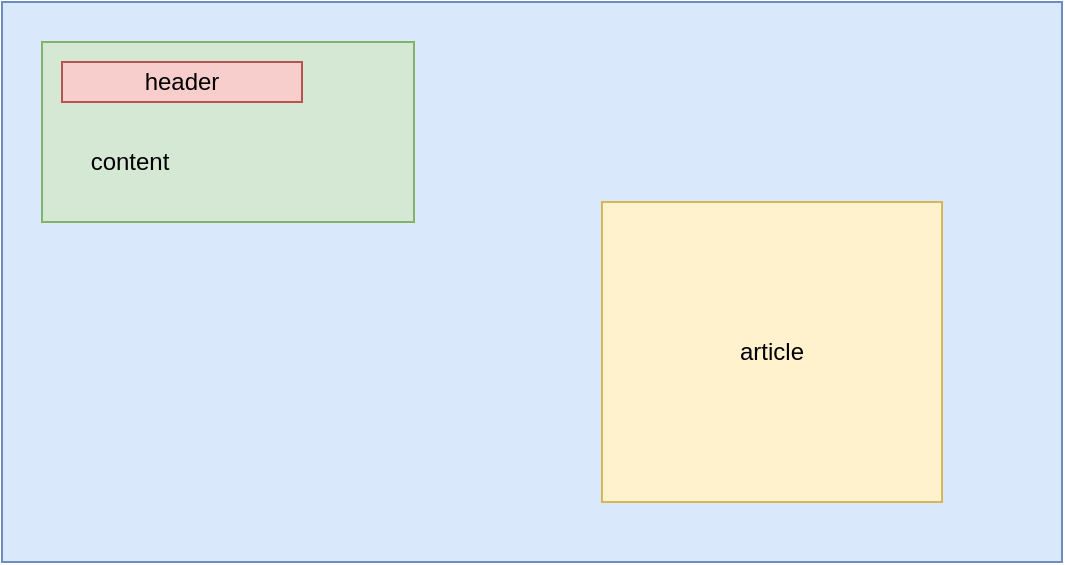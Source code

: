<mxfile version="14.0.1" type="device"><diagram id="9DXFV32WuDWCFUFI6KPN" name="Page-1"><mxGraphModel dx="744" dy="418" grid="1" gridSize="10" guides="1" tooltips="1" connect="1" arrows="1" fold="1" page="1" pageScale="1" pageWidth="827" pageHeight="1169" math="0" shadow="0"><root><mxCell id="0"/><mxCell id="1" parent="0"/><mxCell id="3ykJZRyxbHxBwk63Xq7x-2" value="" style="rounded=0;whiteSpace=wrap;html=1;fillColor=#dae8fc;strokeColor=#6c8ebf;" vertex="1" parent="1"><mxGeometry x="230" y="60" width="530" height="280" as="geometry"/></mxCell><mxCell id="3ykJZRyxbHxBwk63Xq7x-6" value="&lt;br&gt;&lt;br&gt;&lt;div style=&quot;text-align: left&quot;&gt;&lt;br&gt;&lt;/div&gt;" style="rounded=0;whiteSpace=wrap;html=1;fillColor=#d5e8d4;strokeColor=#82b366;" vertex="1" parent="1"><mxGeometry x="250" y="80" width="186" height="90" as="geometry"/></mxCell><mxCell id="3ykJZRyxbHxBwk63Xq7x-7" value="header" style="rounded=0;whiteSpace=wrap;html=1;fillColor=#f8cecc;strokeColor=#b85450;" vertex="1" parent="1"><mxGeometry x="260" y="90" width="120" height="20" as="geometry"/></mxCell><mxCell id="3ykJZRyxbHxBwk63Xq7x-8" value="content" style="text;html=1;strokeColor=none;fillColor=none;align=center;verticalAlign=middle;whiteSpace=wrap;rounded=0;" vertex="1" parent="1"><mxGeometry x="274" y="130" width="40" height="20" as="geometry"/></mxCell><mxCell id="3ykJZRyxbHxBwk63Xq7x-11" value="" style="rounded=0;whiteSpace=wrap;html=1;fillColor=#fff2cc;strokeColor=#d6b656;" vertex="1" parent="1"><mxGeometry x="530" y="160" width="170" height="150" as="geometry"/></mxCell><mxCell id="3ykJZRyxbHxBwk63Xq7x-21" value="article" style="text;html=1;strokeColor=none;fillColor=none;align=center;verticalAlign=middle;whiteSpace=wrap;rounded=0;" vertex="1" parent="1"><mxGeometry x="595" y="225" width="40" height="20" as="geometry"/></mxCell></root></mxGraphModel></diagram></mxfile>